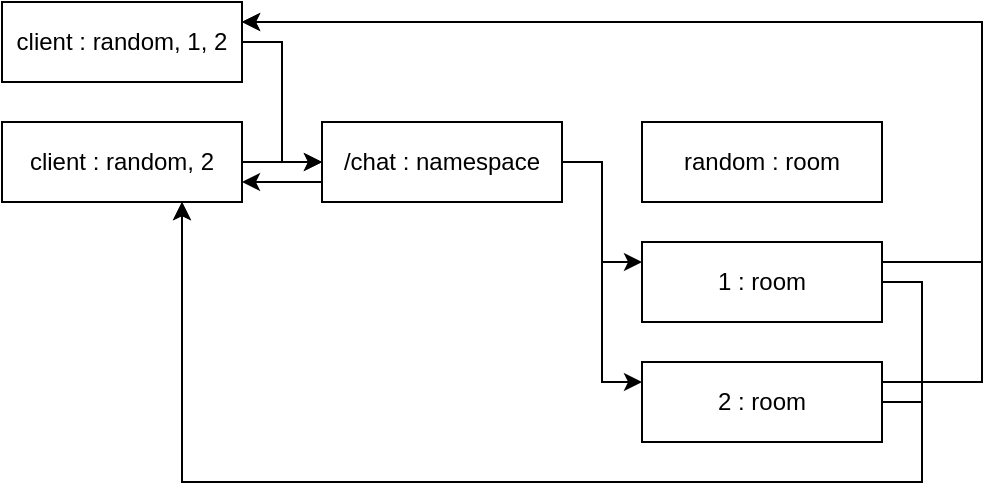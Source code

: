 <mxfile version="24.4.0" type="device">
  <diagram name="페이지-1" id="5E0iv0Qo_bELaoVYkzOG">
    <mxGraphModel dx="701" dy="405" grid="1" gridSize="10" guides="1" tooltips="1" connect="1" arrows="1" fold="1" page="1" pageScale="1" pageWidth="827" pageHeight="1169" math="0" shadow="0">
      <root>
        <mxCell id="0" />
        <mxCell id="1" parent="0" />
        <mxCell id="aRyn0qgB2Iqh5jgsG2TR-7" style="edgeStyle=orthogonalEdgeStyle;rounded=0;orthogonalLoop=1;jettySize=auto;html=1;exitX=0;exitY=0.75;exitDx=0;exitDy=0;entryX=1;entryY=0.75;entryDx=0;entryDy=0;" edge="1" parent="1" source="aRyn0qgB2Iqh5jgsG2TR-1" target="aRyn0qgB2Iqh5jgsG2TR-5">
          <mxGeometry relative="1" as="geometry" />
        </mxCell>
        <mxCell id="aRyn0qgB2Iqh5jgsG2TR-8" style="edgeStyle=orthogonalEdgeStyle;rounded=0;orthogonalLoop=1;jettySize=auto;html=1;exitX=1;exitY=0.5;exitDx=0;exitDy=0;entryX=0;entryY=0.25;entryDx=0;entryDy=0;" edge="1" parent="1" source="aRyn0qgB2Iqh5jgsG2TR-1" target="aRyn0qgB2Iqh5jgsG2TR-2">
          <mxGeometry relative="1" as="geometry" />
        </mxCell>
        <mxCell id="aRyn0qgB2Iqh5jgsG2TR-9" style="edgeStyle=orthogonalEdgeStyle;rounded=0;orthogonalLoop=1;jettySize=auto;html=1;exitX=1;exitY=0.5;exitDx=0;exitDy=0;entryX=0;entryY=0.25;entryDx=0;entryDy=0;" edge="1" parent="1" source="aRyn0qgB2Iqh5jgsG2TR-1" target="aRyn0qgB2Iqh5jgsG2TR-3">
          <mxGeometry relative="1" as="geometry" />
        </mxCell>
        <mxCell id="aRyn0qgB2Iqh5jgsG2TR-1" value="/chat : namespace" style="rounded=0;whiteSpace=wrap;html=1;" vertex="1" parent="1">
          <mxGeometry x="200" y="80" width="120" height="40" as="geometry" />
        </mxCell>
        <mxCell id="aRyn0qgB2Iqh5jgsG2TR-10" style="edgeStyle=orthogonalEdgeStyle;rounded=0;orthogonalLoop=1;jettySize=auto;html=1;exitX=1;exitY=0.5;exitDx=0;exitDy=0;entryX=0.75;entryY=1;entryDx=0;entryDy=0;" edge="1" parent="1" source="aRyn0qgB2Iqh5jgsG2TR-2" target="aRyn0qgB2Iqh5jgsG2TR-5">
          <mxGeometry relative="1" as="geometry">
            <Array as="points">
              <mxPoint x="500" y="160" />
              <mxPoint x="500" y="260" />
              <mxPoint x="130" y="260" />
            </Array>
          </mxGeometry>
        </mxCell>
        <mxCell id="aRyn0qgB2Iqh5jgsG2TR-14" style="edgeStyle=orthogonalEdgeStyle;rounded=0;orthogonalLoop=1;jettySize=auto;html=1;exitX=1;exitY=0.25;exitDx=0;exitDy=0;entryX=1;entryY=0.25;entryDx=0;entryDy=0;" edge="1" parent="1" source="aRyn0qgB2Iqh5jgsG2TR-2" target="aRyn0qgB2Iqh5jgsG2TR-12">
          <mxGeometry relative="1" as="geometry">
            <Array as="points">
              <mxPoint x="530" y="150" />
              <mxPoint x="530" y="30" />
            </Array>
          </mxGeometry>
        </mxCell>
        <mxCell id="aRyn0qgB2Iqh5jgsG2TR-2" value="1 : room" style="rounded=0;whiteSpace=wrap;html=1;" vertex="1" parent="1">
          <mxGeometry x="360" y="140" width="120" height="40" as="geometry" />
        </mxCell>
        <mxCell id="aRyn0qgB2Iqh5jgsG2TR-11" style="edgeStyle=orthogonalEdgeStyle;rounded=0;orthogonalLoop=1;jettySize=auto;html=1;entryX=0.75;entryY=1;entryDx=0;entryDy=0;exitX=1;exitY=0.5;exitDx=0;exitDy=0;" edge="1" parent="1" source="aRyn0qgB2Iqh5jgsG2TR-3" target="aRyn0qgB2Iqh5jgsG2TR-5">
          <mxGeometry relative="1" as="geometry">
            <Array as="points">
              <mxPoint x="500" y="220" />
              <mxPoint x="500" y="260" />
              <mxPoint x="130" y="260" />
            </Array>
          </mxGeometry>
        </mxCell>
        <mxCell id="aRyn0qgB2Iqh5jgsG2TR-15" style="edgeStyle=orthogonalEdgeStyle;rounded=0;orthogonalLoop=1;jettySize=auto;html=1;exitX=1;exitY=0.25;exitDx=0;exitDy=0;entryX=1;entryY=0.25;entryDx=0;entryDy=0;" edge="1" parent="1" source="aRyn0qgB2Iqh5jgsG2TR-3" target="aRyn0qgB2Iqh5jgsG2TR-12">
          <mxGeometry relative="1" as="geometry">
            <mxPoint x="260" y="50" as="targetPoint" />
            <Array as="points">
              <mxPoint x="530" y="210" />
              <mxPoint x="530" y="30" />
            </Array>
          </mxGeometry>
        </mxCell>
        <mxCell id="aRyn0qgB2Iqh5jgsG2TR-3" value="2 : room" style="rounded=0;whiteSpace=wrap;html=1;" vertex="1" parent="1">
          <mxGeometry x="360" y="200" width="120" height="40" as="geometry" />
        </mxCell>
        <mxCell id="aRyn0qgB2Iqh5jgsG2TR-4" value="random : room" style="rounded=0;whiteSpace=wrap;html=1;" vertex="1" parent="1">
          <mxGeometry x="360" y="80" width="120" height="40" as="geometry" />
        </mxCell>
        <mxCell id="aRyn0qgB2Iqh5jgsG2TR-6" style="edgeStyle=orthogonalEdgeStyle;rounded=0;orthogonalLoop=1;jettySize=auto;html=1;exitX=1;exitY=0.5;exitDx=0;exitDy=0;entryX=0;entryY=0.5;entryDx=0;entryDy=0;" edge="1" parent="1" source="aRyn0qgB2Iqh5jgsG2TR-5" target="aRyn0qgB2Iqh5jgsG2TR-1">
          <mxGeometry relative="1" as="geometry" />
        </mxCell>
        <mxCell id="aRyn0qgB2Iqh5jgsG2TR-5" value="client : random, 2" style="rounded=0;whiteSpace=wrap;html=1;" vertex="1" parent="1">
          <mxGeometry x="40" y="80" width="120" height="40" as="geometry" />
        </mxCell>
        <mxCell id="aRyn0qgB2Iqh5jgsG2TR-13" style="edgeStyle=orthogonalEdgeStyle;rounded=0;orthogonalLoop=1;jettySize=auto;html=1;exitX=1;exitY=0.5;exitDx=0;exitDy=0;entryX=0;entryY=0.5;entryDx=0;entryDy=0;" edge="1" parent="1" source="aRyn0qgB2Iqh5jgsG2TR-12" target="aRyn0qgB2Iqh5jgsG2TR-1">
          <mxGeometry relative="1" as="geometry" />
        </mxCell>
        <mxCell id="aRyn0qgB2Iqh5jgsG2TR-12" value="client : random, 1, 2" style="rounded=0;whiteSpace=wrap;html=1;" vertex="1" parent="1">
          <mxGeometry x="40" y="20" width="120" height="40" as="geometry" />
        </mxCell>
      </root>
    </mxGraphModel>
  </diagram>
</mxfile>
